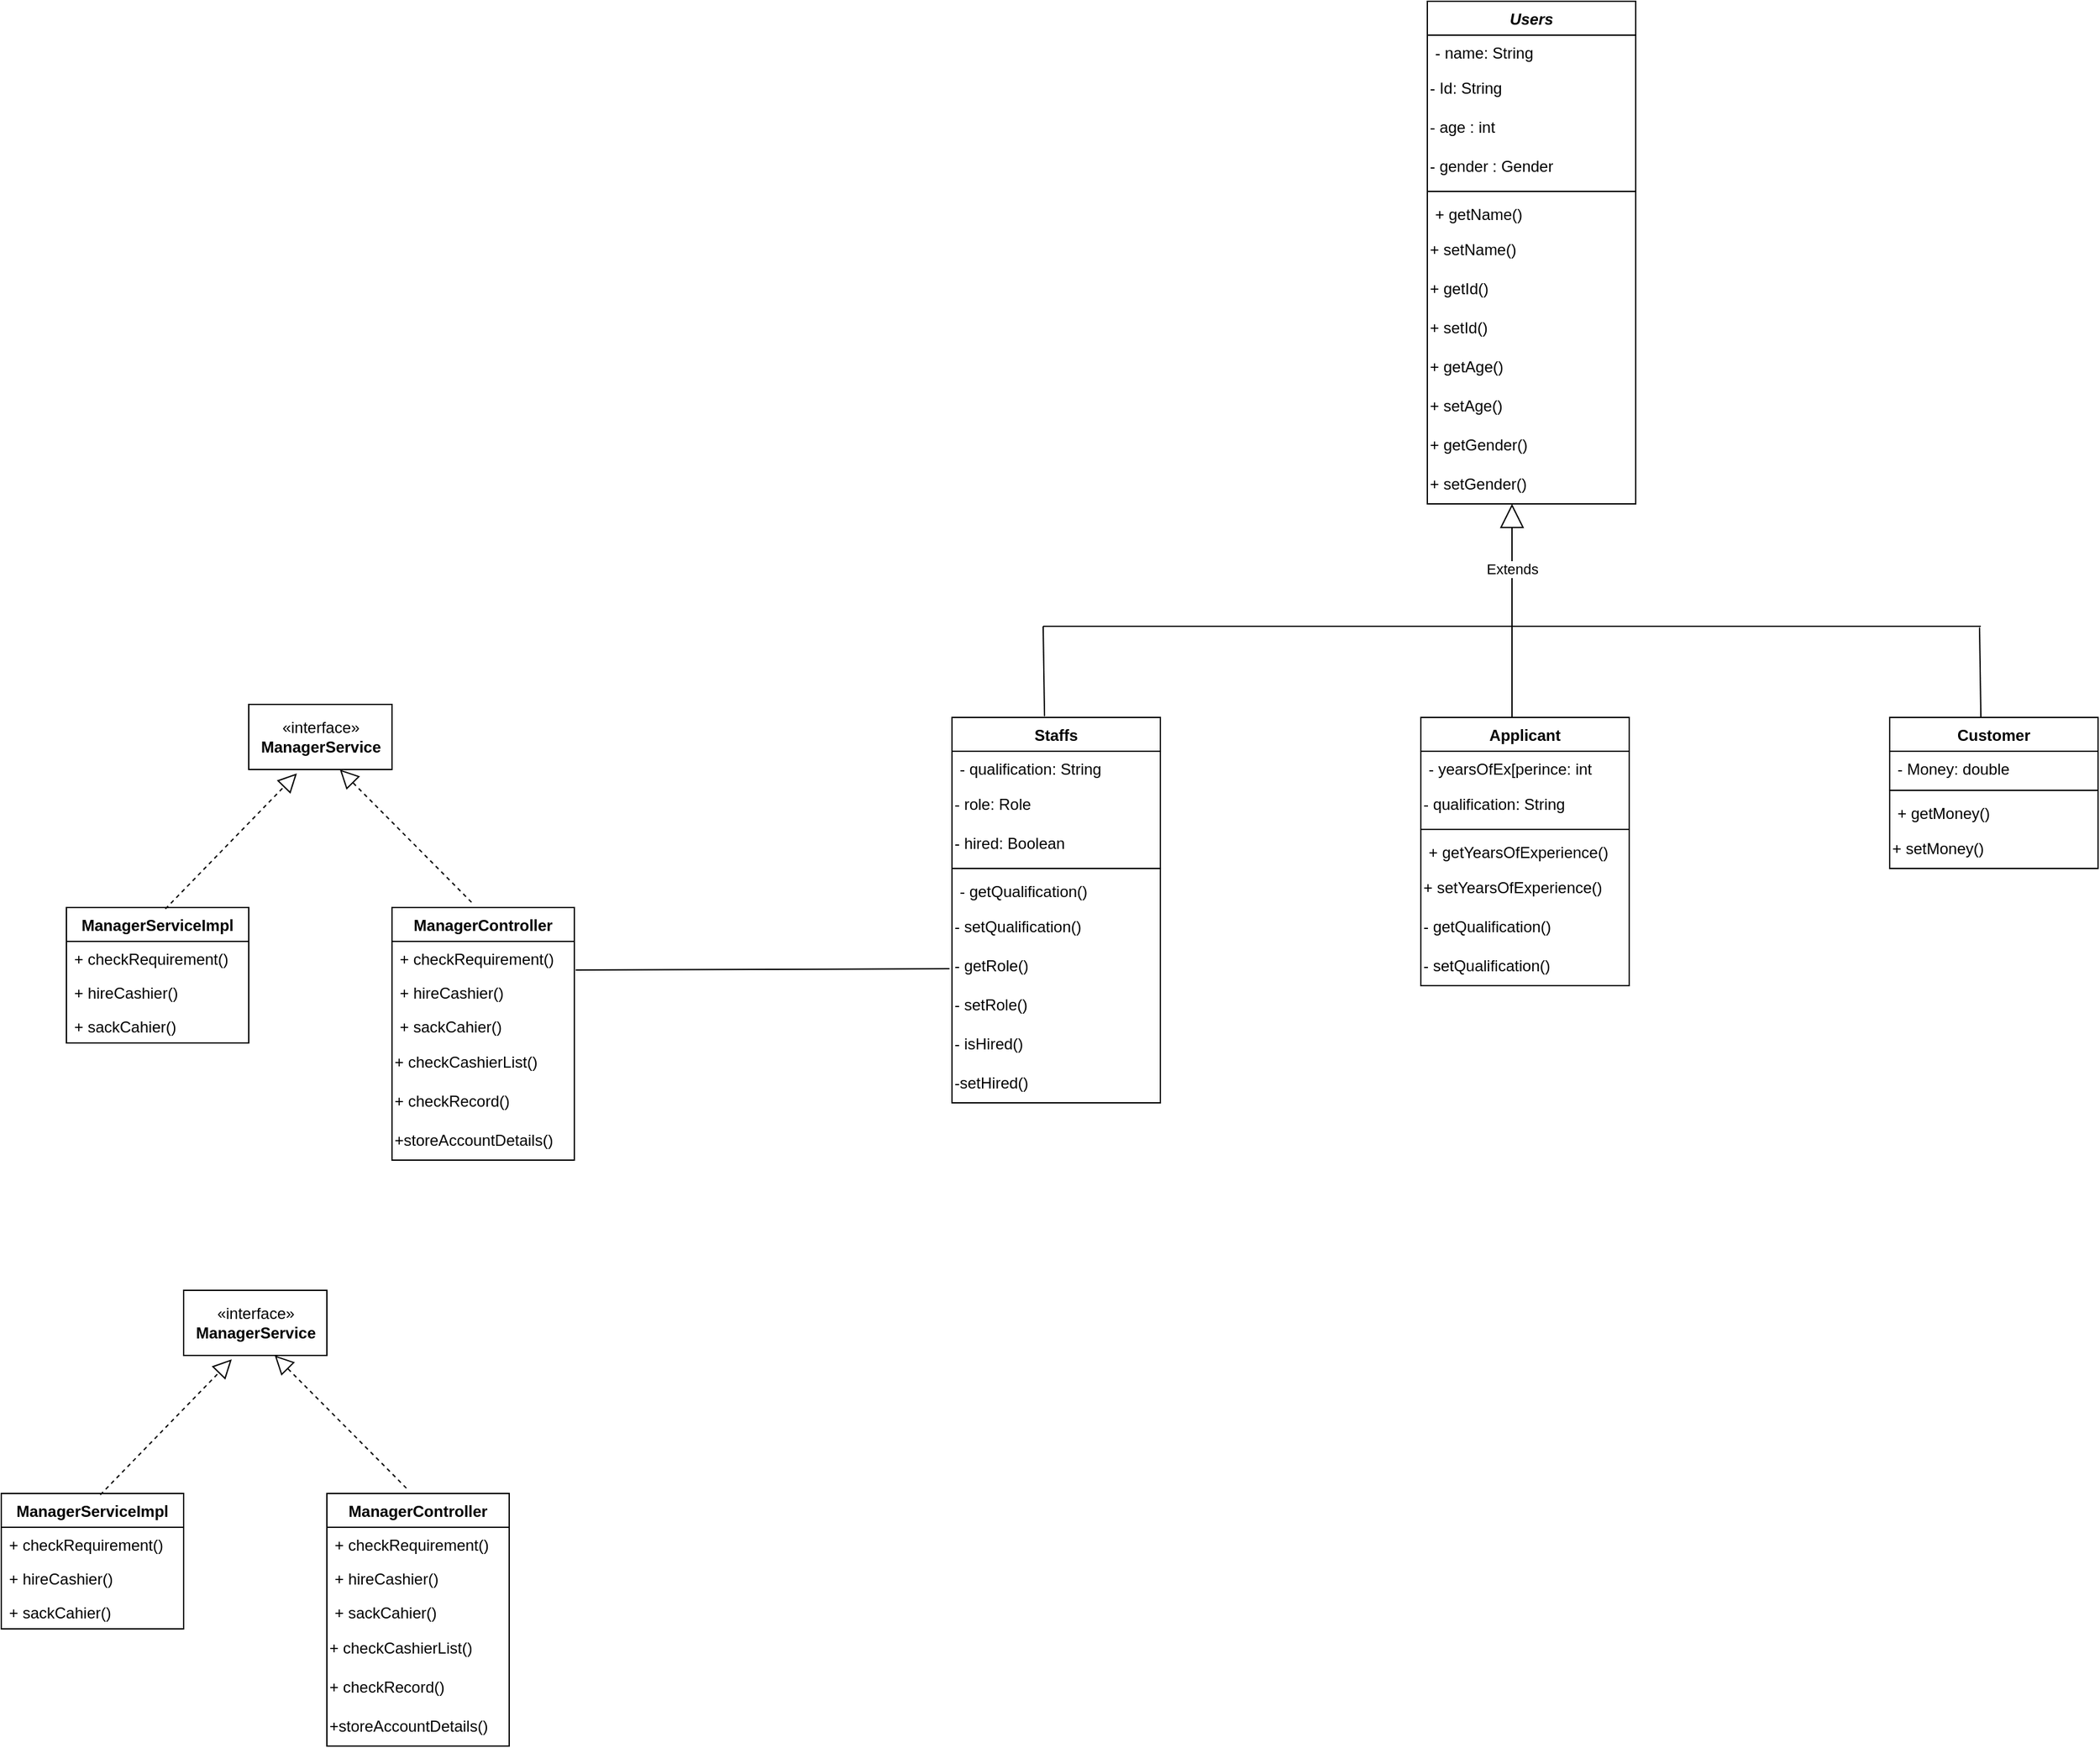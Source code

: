 <mxfile version="20.5.3" type="embed"><diagram name="Page-1" id="pxsy46rSngA4rEvc3T4k"><mxGraphModel dx="2487" dy="-684" grid="1" gridSize="10" guides="1" tooltips="1" connect="0" arrows="1" fold="1" page="1" pageScale="1" pageWidth="850" pageHeight="1100" math="0" shadow="0"><root><mxCell id="0"/><mxCell id="1" parent="0"/><mxCell id="69" value="Users" style="swimlane;fontStyle=3;align=center;verticalAlign=top;childLayout=stackLayout;horizontal=1;startSize=26;horizontalStack=0;resizeParent=1;resizeParentMax=0;resizeLast=0;collapsible=1;marginBottom=0;" parent="1" vertex="1"><mxGeometry x="-425" y="1400" width="160" height="386" as="geometry"/></mxCell><mxCell id="70" value="- name: String" style="text;strokeColor=none;fillColor=none;align=left;verticalAlign=top;spacingLeft=4;spacingRight=4;overflow=hidden;rotatable=0;points=[[0,0.5],[1,0.5]];portConstraint=eastwest;" parent="69" vertex="1"><mxGeometry y="26" width="160" height="26" as="geometry"/></mxCell><mxCell id="73" value="- Id: String" style="text;html=1;strokeColor=none;fillColor=none;align=left;verticalAlign=middle;whiteSpace=wrap;rounded=0;" parent="69" vertex="1"><mxGeometry y="52" width="160" height="30" as="geometry"/></mxCell><mxCell id="74" value="- age : int" style="text;html=1;strokeColor=none;fillColor=none;align=left;verticalAlign=middle;whiteSpace=wrap;rounded=0;" parent="69" vertex="1"><mxGeometry y="82" width="160" height="30" as="geometry"/></mxCell><mxCell id="75" value="- gender : Gender" style="text;html=1;strokeColor=none;fillColor=none;align=left;verticalAlign=middle;whiteSpace=wrap;rounded=0;" parent="69" vertex="1"><mxGeometry y="112" width="160" height="30" as="geometry"/></mxCell><mxCell id="71" value="" style="line;strokeWidth=1;fillColor=none;align=left;verticalAlign=middle;spacingTop=-1;spacingLeft=3;spacingRight=3;rotatable=0;labelPosition=right;points=[];portConstraint=eastwest;strokeColor=inherit;" parent="69" vertex="1"><mxGeometry y="142" width="160" height="8" as="geometry"/></mxCell><mxCell id="72" value="+ getName()" style="text;strokeColor=none;fillColor=none;align=left;verticalAlign=top;spacingLeft=4;spacingRight=4;overflow=hidden;rotatable=0;points=[[0,0.5],[1,0.5]];portConstraint=eastwest;" parent="69" vertex="1"><mxGeometry y="150" width="160" height="26" as="geometry"/></mxCell><mxCell id="76" value="+ setName()" style="text;html=1;strokeColor=none;fillColor=none;align=left;verticalAlign=middle;whiteSpace=wrap;rounded=0;" parent="69" vertex="1"><mxGeometry y="176" width="160" height="30" as="geometry"/></mxCell><mxCell id="77" value="+ getId()" style="text;html=1;strokeColor=none;fillColor=none;align=left;verticalAlign=middle;whiteSpace=wrap;rounded=0;" parent="69" vertex="1"><mxGeometry y="206" width="160" height="30" as="geometry"/></mxCell><mxCell id="78" value="+ setId()" style="text;html=1;strokeColor=none;fillColor=none;align=left;verticalAlign=middle;whiteSpace=wrap;rounded=0;" parent="69" vertex="1"><mxGeometry y="236" width="160" height="30" as="geometry"/></mxCell><mxCell id="79" value="+ getAge()" style="text;html=1;strokeColor=none;fillColor=none;align=left;verticalAlign=middle;whiteSpace=wrap;rounded=0;" parent="69" vertex="1"><mxGeometry y="266" width="160" height="30" as="geometry"/></mxCell><mxCell id="80" value="+ setAge()" style="text;html=1;strokeColor=none;fillColor=none;align=left;verticalAlign=middle;whiteSpace=wrap;rounded=0;" parent="69" vertex="1"><mxGeometry y="296" width="160" height="30" as="geometry"/></mxCell><mxCell id="81" value="+ getGender()" style="text;html=1;strokeColor=none;fillColor=none;align=left;verticalAlign=middle;whiteSpace=wrap;rounded=0;" parent="69" vertex="1"><mxGeometry y="326" width="160" height="30" as="geometry"/></mxCell><mxCell id="82" value="+ setGender()" style="text;html=1;strokeColor=none;fillColor=none;align=left;verticalAlign=middle;whiteSpace=wrap;rounded=0;" parent="69" vertex="1"><mxGeometry y="356" width="160" height="30" as="geometry"/></mxCell><mxCell id="83" value="Staffs" style="swimlane;fontStyle=1;align=center;verticalAlign=top;childLayout=stackLayout;horizontal=1;startSize=26;horizontalStack=0;resizeParent=1;resizeParentMax=0;resizeLast=0;collapsible=1;marginBottom=0;" parent="1" vertex="1"><mxGeometry x="-790" y="1950" width="160" height="296" as="geometry"/></mxCell><mxCell id="84" value="- qualification: String" style="text;strokeColor=none;fillColor=none;align=left;verticalAlign=top;spacingLeft=4;spacingRight=4;overflow=hidden;rotatable=0;points=[[0,0.5],[1,0.5]];portConstraint=eastwest;" parent="83" vertex="1"><mxGeometry y="26" width="160" height="26" as="geometry"/></mxCell><mxCell id="87" value="- role: Role" style="text;html=1;strokeColor=none;fillColor=none;align=left;verticalAlign=middle;whiteSpace=wrap;rounded=0;" parent="83" vertex="1"><mxGeometry y="52" width="160" height="30" as="geometry"/></mxCell><mxCell id="88" value="- hired: Boolean" style="text;html=1;strokeColor=none;fillColor=none;align=left;verticalAlign=middle;whiteSpace=wrap;rounded=0;" parent="83" vertex="1"><mxGeometry y="82" width="160" height="30" as="geometry"/></mxCell><mxCell id="85" value="" style="line;strokeWidth=1;fillColor=none;align=left;verticalAlign=middle;spacingTop=-1;spacingLeft=3;spacingRight=3;rotatable=0;labelPosition=right;points=[];portConstraint=eastwest;strokeColor=inherit;" parent="83" vertex="1"><mxGeometry y="112" width="160" height="8" as="geometry"/></mxCell><mxCell id="86" value="- getQualification()" style="text;strokeColor=none;fillColor=none;align=left;verticalAlign=top;spacingLeft=4;spacingRight=4;overflow=hidden;rotatable=0;points=[[0,0.5],[1,0.5]];portConstraint=eastwest;" parent="83" vertex="1"><mxGeometry y="120" width="160" height="26" as="geometry"/></mxCell><mxCell id="89" value="- setQualification()" style="text;html=1;strokeColor=none;fillColor=none;align=left;verticalAlign=middle;whiteSpace=wrap;rounded=0;" parent="83" vertex="1"><mxGeometry y="146" width="160" height="30" as="geometry"/></mxCell><mxCell id="90" value="- getRole()" style="text;html=1;strokeColor=none;fillColor=none;align=left;verticalAlign=middle;whiteSpace=wrap;rounded=0;" parent="83" vertex="1"><mxGeometry y="176" width="160" height="30" as="geometry"/></mxCell><mxCell id="91" value="- setRole()" style="text;html=1;strokeColor=none;fillColor=none;align=left;verticalAlign=middle;whiteSpace=wrap;rounded=0;" parent="83" vertex="1"><mxGeometry y="206" width="160" height="30" as="geometry"/></mxCell><mxCell id="92" value="- isHired()" style="text;html=1;strokeColor=none;fillColor=none;align=left;verticalAlign=middle;whiteSpace=wrap;rounded=0;" parent="83" vertex="1"><mxGeometry y="236" width="160" height="30" as="geometry"/></mxCell><mxCell id="93" value="-setHired()" style="text;html=1;strokeColor=none;fillColor=none;align=left;verticalAlign=middle;whiteSpace=wrap;rounded=0;" parent="83" vertex="1"><mxGeometry y="266" width="160" height="30" as="geometry"/></mxCell><mxCell id="94" value="Applicant" style="swimlane;fontStyle=1;align=center;verticalAlign=top;childLayout=stackLayout;horizontal=1;startSize=26;horizontalStack=0;resizeParent=1;resizeParentMax=0;resizeLast=0;collapsible=1;marginBottom=0;" parent="1" vertex="1"><mxGeometry x="-430" y="1950" width="160" height="206" as="geometry"/></mxCell><mxCell id="95" value="- yearsOfEx[perince: int" style="text;strokeColor=none;fillColor=none;align=left;verticalAlign=top;spacingLeft=4;spacingRight=4;overflow=hidden;rotatable=0;points=[[0,0.5],[1,0.5]];portConstraint=eastwest;" parent="94" vertex="1"><mxGeometry y="26" width="160" height="26" as="geometry"/></mxCell><mxCell id="98" value="- qualification: String" style="text;html=1;strokeColor=none;fillColor=none;align=left;verticalAlign=middle;whiteSpace=wrap;rounded=0;" parent="94" vertex="1"><mxGeometry y="52" width="160" height="30" as="geometry"/></mxCell><mxCell id="96" value="" style="line;strokeWidth=1;fillColor=none;align=left;verticalAlign=middle;spacingTop=-1;spacingLeft=3;spacingRight=3;rotatable=0;labelPosition=right;points=[];portConstraint=eastwest;strokeColor=inherit;" parent="94" vertex="1"><mxGeometry y="82" width="160" height="8" as="geometry"/></mxCell><mxCell id="97" value="+ getYearsOfExperience()" style="text;strokeColor=none;fillColor=none;align=left;verticalAlign=top;spacingLeft=4;spacingRight=4;overflow=hidden;rotatable=0;points=[[0,0.5],[1,0.5]];portConstraint=eastwest;" parent="94" vertex="1"><mxGeometry y="90" width="160" height="26" as="geometry"/></mxCell><mxCell id="99" value="+ setYearsOfExperience()" style="text;html=1;strokeColor=none;fillColor=none;align=left;verticalAlign=middle;whiteSpace=wrap;rounded=0;" parent="94" vertex="1"><mxGeometry y="116" width="160" height="30" as="geometry"/></mxCell><mxCell id="100" value="- getQualification()" style="text;html=1;strokeColor=none;fillColor=none;align=left;verticalAlign=middle;whiteSpace=wrap;rounded=0;" parent="94" vertex="1"><mxGeometry y="146" width="160" height="30" as="geometry"/></mxCell><mxCell id="101" value="- setQualification()" style="text;html=1;strokeColor=none;fillColor=none;align=left;verticalAlign=middle;whiteSpace=wrap;rounded=0;" parent="94" vertex="1"><mxGeometry y="176" width="160" height="30" as="geometry"/></mxCell><mxCell id="102" value="Customer" style="swimlane;fontStyle=1;align=center;verticalAlign=top;childLayout=stackLayout;horizontal=1;startSize=26;horizontalStack=0;resizeParent=1;resizeParentMax=0;resizeLast=0;collapsible=1;marginBottom=0;" parent="1" vertex="1"><mxGeometry x="-70" y="1950" width="160" height="116" as="geometry"/></mxCell><mxCell id="103" value="- Money: double" style="text;strokeColor=none;fillColor=none;align=left;verticalAlign=top;spacingLeft=4;spacingRight=4;overflow=hidden;rotatable=0;points=[[0,0.5],[1,0.5]];portConstraint=eastwest;" parent="102" vertex="1"><mxGeometry y="26" width="160" height="26" as="geometry"/></mxCell><mxCell id="104" value="" style="line;strokeWidth=1;fillColor=none;align=left;verticalAlign=middle;spacingTop=-1;spacingLeft=3;spacingRight=3;rotatable=0;labelPosition=right;points=[];portConstraint=eastwest;strokeColor=inherit;" parent="102" vertex="1"><mxGeometry y="52" width="160" height="8" as="geometry"/></mxCell><mxCell id="105" value="+ getMoney()" style="text;strokeColor=none;fillColor=none;align=left;verticalAlign=top;spacingLeft=4;spacingRight=4;overflow=hidden;rotatable=0;points=[[0,0.5],[1,0.5]];portConstraint=eastwest;" parent="102" vertex="1"><mxGeometry y="60" width="160" height="26" as="geometry"/></mxCell><mxCell id="106" value="+ setMoney()" style="text;html=1;strokeColor=none;fillColor=none;align=left;verticalAlign=middle;whiteSpace=wrap;rounded=0;" parent="102" vertex="1"><mxGeometry y="86" width="160" height="30" as="geometry"/></mxCell><mxCell id="108" value="" style="endArrow=none;html=1;rounded=0;" parent="1" edge="1"><mxGeometry width="50" height="50" relative="1" as="geometry"><mxPoint x="-720" y="1880" as="sourcePoint"/><mxPoint y="1880" as="targetPoint"/></mxGeometry></mxCell><mxCell id="109" value="" style="endArrow=none;html=1;rounded=0;exitX=0.444;exitY=-0.003;exitDx=0;exitDy=0;exitPerimeter=0;" parent="1" source="83" edge="1"><mxGeometry width="50" height="50" relative="1" as="geometry"><mxPoint x="-720" y="1940" as="sourcePoint"/><mxPoint x="-720" y="1880" as="targetPoint"/></mxGeometry></mxCell><mxCell id="110" value="" style="endArrow=none;html=1;rounded=0;" parent="1" edge="1"><mxGeometry width="50" height="50" relative="1" as="geometry"><mxPoint x="-360" y="1950" as="sourcePoint"/><mxPoint x="-360" y="1880" as="targetPoint"/></mxGeometry></mxCell><mxCell id="111" value="" style="endArrow=none;html=1;rounded=0;exitX=0.444;exitY=-0.003;exitDx=0;exitDy=0;exitPerimeter=0;" parent="1" edge="1"><mxGeometry width="50" height="50" relative="1" as="geometry"><mxPoint x="0.04" y="1950.002" as="sourcePoint"/><mxPoint x="-1" y="1880.89" as="targetPoint"/></mxGeometry></mxCell><mxCell id="112" value="Extends" style="endArrow=block;endSize=16;endFill=0;html=1;rounded=0;" parent="1" edge="1"><mxGeometry width="160" relative="1" as="geometry"><mxPoint x="-360" y="1886" as="sourcePoint"/><mxPoint x="-360" y="1786" as="targetPoint"/><Array as="points"><mxPoint x="-360" y="1836"/></Array></mxGeometry></mxCell><mxCell id="128" value="«interface»&lt;br&gt;&lt;b&gt;ManagerService&lt;/b&gt;" style="html=1;" parent="1" vertex="1"><mxGeometry x="-1330" y="1940" width="110" height="50" as="geometry"/></mxCell><mxCell id="136" value="ManagerController" style="swimlane;fontStyle=1;childLayout=stackLayout;horizontal=1;startSize=26;fillColor=none;horizontalStack=0;resizeParent=1;resizeParentMax=0;resizeLast=0;collapsible=1;marginBottom=0;" parent="1" vertex="1"><mxGeometry x="-1220" y="2096" width="140" height="194" as="geometry"/></mxCell><mxCell id="137" value="+ checkRequirement()" style="text;strokeColor=none;fillColor=none;align=left;verticalAlign=top;spacingLeft=4;spacingRight=4;overflow=hidden;rotatable=0;points=[[0,0.5],[1,0.5]];portConstraint=eastwest;" parent="136" vertex="1"><mxGeometry y="26" width="140" height="26" as="geometry"/></mxCell><mxCell id="138" value="+ hireCashier()" style="text;strokeColor=none;fillColor=none;align=left;verticalAlign=top;spacingLeft=4;spacingRight=4;overflow=hidden;rotatable=0;points=[[0,0.5],[1,0.5]];portConstraint=eastwest;" parent="136" vertex="1"><mxGeometry y="52" width="140" height="26" as="geometry"/></mxCell><mxCell id="139" value="+ sackCahier()" style="text;strokeColor=none;fillColor=none;align=left;verticalAlign=top;spacingLeft=4;spacingRight=4;overflow=hidden;rotatable=0;points=[[0,0.5],[1,0.5]];portConstraint=eastwest;" parent="136" vertex="1"><mxGeometry y="78" width="140" height="26" as="geometry"/></mxCell><mxCell id="140" value="+ checkCashierList()" style="text;html=1;strokeColor=none;fillColor=none;align=left;verticalAlign=middle;whiteSpace=wrap;rounded=0;" vertex="1" parent="136"><mxGeometry y="104" width="140" height="30" as="geometry"/></mxCell><mxCell id="141" value="+ checkRecord()" style="text;html=1;strokeColor=none;fillColor=none;align=left;verticalAlign=middle;whiteSpace=wrap;rounded=0;" vertex="1" parent="136"><mxGeometry y="134" width="140" height="30" as="geometry"/></mxCell><mxCell id="142" value="+storeAccountDetails()" style="text;html=1;strokeColor=none;fillColor=none;align=left;verticalAlign=middle;whiteSpace=wrap;rounded=0;" vertex="1" parent="136"><mxGeometry y="164" width="140" height="30" as="geometry"/></mxCell><mxCell id="143" value="ManagerServiceImpl" style="swimlane;fontStyle=1;childLayout=stackLayout;horizontal=1;startSize=26;fillColor=none;horizontalStack=0;resizeParent=1;resizeParentMax=0;resizeLast=0;collapsible=1;marginBottom=0;" vertex="1" parent="1"><mxGeometry x="-1470" y="2096" width="140" height="104" as="geometry"/></mxCell><mxCell id="144" value="+ checkRequirement()" style="text;strokeColor=none;fillColor=none;align=left;verticalAlign=top;spacingLeft=4;spacingRight=4;overflow=hidden;rotatable=0;points=[[0,0.5],[1,0.5]];portConstraint=eastwest;" vertex="1" parent="143"><mxGeometry y="26" width="140" height="26" as="geometry"/></mxCell><mxCell id="145" value="+ hireCashier()" style="text;strokeColor=none;fillColor=none;align=left;verticalAlign=top;spacingLeft=4;spacingRight=4;overflow=hidden;rotatable=0;points=[[0,0.5],[1,0.5]];portConstraint=eastwest;" vertex="1" parent="143"><mxGeometry y="52" width="140" height="26" as="geometry"/></mxCell><mxCell id="146" value="+ sackCahier()" style="text;strokeColor=none;fillColor=none;align=left;verticalAlign=top;spacingLeft=4;spacingRight=4;overflow=hidden;rotatable=0;points=[[0,0.5],[1,0.5]];portConstraint=eastwest;" vertex="1" parent="143"><mxGeometry y="78" width="140" height="26" as="geometry"/></mxCell><mxCell id="152" value="" style="endArrow=block;dashed=1;endFill=0;endSize=12;html=1;rounded=0;entryX=0.336;entryY=1.06;entryDx=0;entryDy=0;entryPerimeter=0;exitX=0.543;exitY=0.01;exitDx=0;exitDy=0;exitPerimeter=0;" edge="1" parent="1" source="143" target="128"><mxGeometry width="160" relative="1" as="geometry"><mxPoint x="-1390" y="2090" as="sourcePoint"/><mxPoint x="-1090" y="2090" as="targetPoint"/></mxGeometry></mxCell><mxCell id="153" value="" style="endArrow=block;dashed=1;endFill=0;endSize=12;html=1;rounded=0;exitX=0.436;exitY=-0.021;exitDx=0;exitDy=0;exitPerimeter=0;entryX=0.636;entryY=1;entryDx=0;entryDy=0;entryPerimeter=0;" edge="1" parent="1" source="136" target="128"><mxGeometry width="160" relative="1" as="geometry"><mxPoint x="-1390" y="2109.952" as="sourcePoint"/><mxPoint x="-1283.04" y="2003" as="targetPoint"/></mxGeometry></mxCell><mxCell id="154" value="" style="endArrow=none;html=1;rounded=0;exitX=1.007;exitY=-0.154;exitDx=0;exitDy=0;exitPerimeter=0;entryX=-0.012;entryY=0.567;entryDx=0;entryDy=0;entryPerimeter=0;" edge="1" parent="1" source="138" target="90"><mxGeometry width="50" height="50" relative="1" as="geometry"><mxPoint x="-1190" y="2110" as="sourcePoint"/><mxPoint x="-1140" y="2060" as="targetPoint"/></mxGeometry></mxCell><mxCell id="197" value="«interface»&lt;br&gt;&lt;b&gt;ManagerService&lt;/b&gt;" style="html=1;" vertex="1" parent="1"><mxGeometry x="-1380" y="2390" width="110" height="50" as="geometry"/></mxCell><mxCell id="198" value="ManagerController" style="swimlane;fontStyle=1;childLayout=stackLayout;horizontal=1;startSize=26;fillColor=none;horizontalStack=0;resizeParent=1;resizeParentMax=0;resizeLast=0;collapsible=1;marginBottom=0;" vertex="1" parent="1"><mxGeometry x="-1270" y="2546" width="140" height="194" as="geometry"/></mxCell><mxCell id="199" value="+ checkRequirement()" style="text;strokeColor=none;fillColor=none;align=left;verticalAlign=top;spacingLeft=4;spacingRight=4;overflow=hidden;rotatable=0;points=[[0,0.5],[1,0.5]];portConstraint=eastwest;" vertex="1" parent="198"><mxGeometry y="26" width="140" height="26" as="geometry"/></mxCell><mxCell id="200" value="+ hireCashier()" style="text;strokeColor=none;fillColor=none;align=left;verticalAlign=top;spacingLeft=4;spacingRight=4;overflow=hidden;rotatable=0;points=[[0,0.5],[1,0.5]];portConstraint=eastwest;" vertex="1" parent="198"><mxGeometry y="52" width="140" height="26" as="geometry"/></mxCell><mxCell id="201" value="+ sackCahier()" style="text;strokeColor=none;fillColor=none;align=left;verticalAlign=top;spacingLeft=4;spacingRight=4;overflow=hidden;rotatable=0;points=[[0,0.5],[1,0.5]];portConstraint=eastwest;" vertex="1" parent="198"><mxGeometry y="78" width="140" height="26" as="geometry"/></mxCell><mxCell id="202" value="+ checkCashierList()" style="text;html=1;strokeColor=none;fillColor=none;align=left;verticalAlign=middle;whiteSpace=wrap;rounded=0;" vertex="1" parent="198"><mxGeometry y="104" width="140" height="30" as="geometry"/></mxCell><mxCell id="203" value="+ checkRecord()" style="text;html=1;strokeColor=none;fillColor=none;align=left;verticalAlign=middle;whiteSpace=wrap;rounded=0;" vertex="1" parent="198"><mxGeometry y="134" width="140" height="30" as="geometry"/></mxCell><mxCell id="204" value="+storeAccountDetails()" style="text;html=1;strokeColor=none;fillColor=none;align=left;verticalAlign=middle;whiteSpace=wrap;rounded=0;" vertex="1" parent="198"><mxGeometry y="164" width="140" height="30" as="geometry"/></mxCell><mxCell id="205" value="ManagerServiceImpl" style="swimlane;fontStyle=1;childLayout=stackLayout;horizontal=1;startSize=26;fillColor=none;horizontalStack=0;resizeParent=1;resizeParentMax=0;resizeLast=0;collapsible=1;marginBottom=0;" vertex="1" parent="1"><mxGeometry x="-1520" y="2546" width="140" height="104" as="geometry"/></mxCell><mxCell id="206" value="+ checkRequirement()" style="text;strokeColor=none;fillColor=none;align=left;verticalAlign=top;spacingLeft=4;spacingRight=4;overflow=hidden;rotatable=0;points=[[0,0.5],[1,0.5]];portConstraint=eastwest;" vertex="1" parent="205"><mxGeometry y="26" width="140" height="26" as="geometry"/></mxCell><mxCell id="207" value="+ hireCashier()" style="text;strokeColor=none;fillColor=none;align=left;verticalAlign=top;spacingLeft=4;spacingRight=4;overflow=hidden;rotatable=0;points=[[0,0.5],[1,0.5]];portConstraint=eastwest;" vertex="1" parent="205"><mxGeometry y="52" width="140" height="26" as="geometry"/></mxCell><mxCell id="208" value="+ sackCahier()" style="text;strokeColor=none;fillColor=none;align=left;verticalAlign=top;spacingLeft=4;spacingRight=4;overflow=hidden;rotatable=0;points=[[0,0.5],[1,0.5]];portConstraint=eastwest;" vertex="1" parent="205"><mxGeometry y="78" width="140" height="26" as="geometry"/></mxCell><mxCell id="209" value="" style="endArrow=block;dashed=1;endFill=0;endSize=12;html=1;rounded=0;entryX=0.336;entryY=1.06;entryDx=0;entryDy=0;entryPerimeter=0;exitX=0.543;exitY=0.01;exitDx=0;exitDy=0;exitPerimeter=0;" edge="1" source="205" target="197" parent="1"><mxGeometry width="160" relative="1" as="geometry"><mxPoint x="-1440" y="2540" as="sourcePoint"/><mxPoint x="-1140" y="2540" as="targetPoint"/></mxGeometry></mxCell><mxCell id="210" value="" style="endArrow=block;dashed=1;endFill=0;endSize=12;html=1;rounded=0;exitX=0.436;exitY=-0.021;exitDx=0;exitDy=0;exitPerimeter=0;entryX=0.636;entryY=1;entryDx=0;entryDy=0;entryPerimeter=0;" edge="1" source="198" target="197" parent="1"><mxGeometry width="160" relative="1" as="geometry"><mxPoint x="-1440" y="2559.952" as="sourcePoint"/><mxPoint x="-1333.04" y="2453" as="targetPoint"/></mxGeometry></mxCell></root></mxGraphModel></diagram></mxfile>